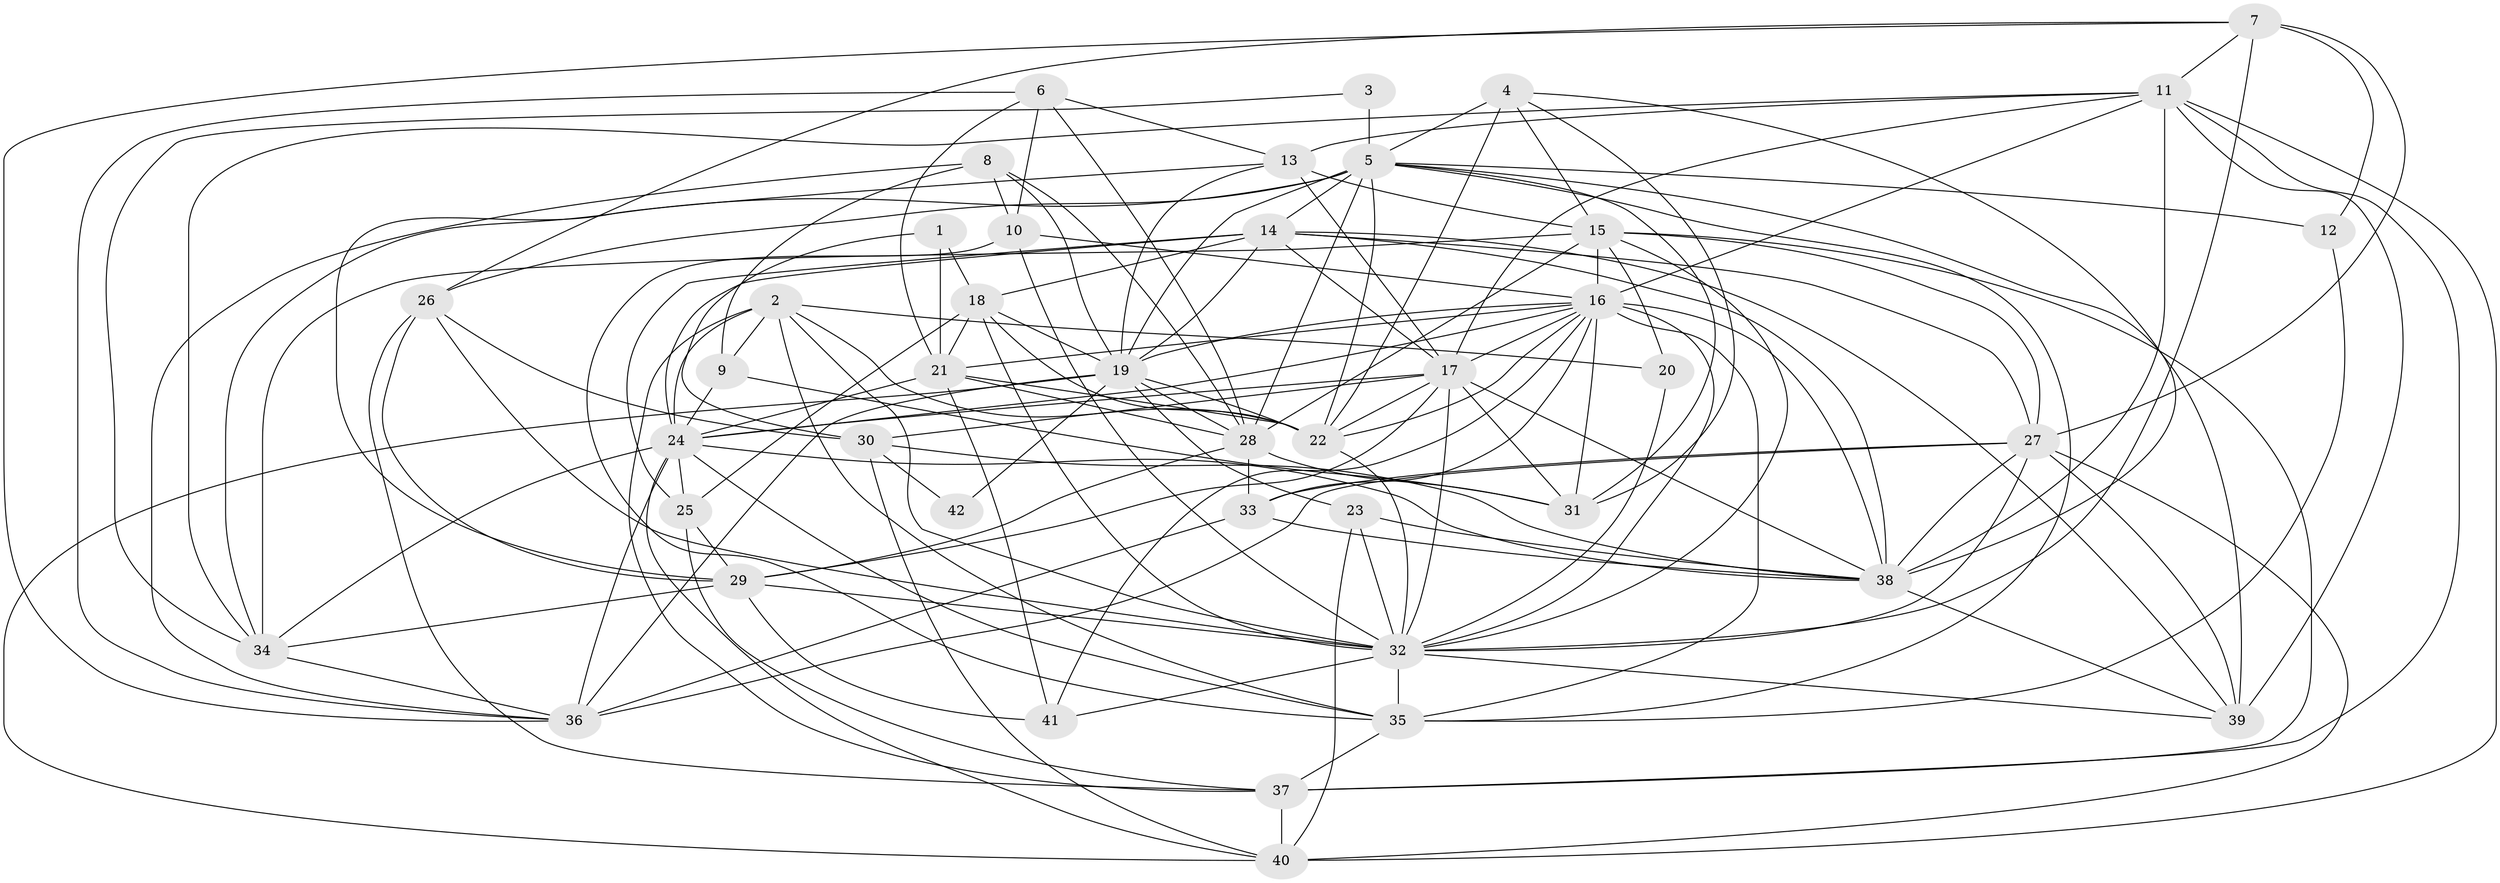 // original degree distribution, {6: 0.06521739130434782, 5: 0.18115942028985507, 3: 0.2318840579710145, 7: 0.050724637681159424, 2: 0.18115942028985507, 4: 0.2608695652173913, 9: 0.014492753623188406, 8: 0.014492753623188406}
// Generated by graph-tools (version 1.1) at 2025/37/03/04/25 23:37:14]
// undirected, 42 vertices, 150 edges
graph export_dot {
  node [color=gray90,style=filled];
  1;
  2;
  3;
  4;
  5;
  6;
  7;
  8;
  9;
  10;
  11;
  12;
  13;
  14;
  15;
  16;
  17;
  18;
  19;
  20;
  21;
  22;
  23;
  24;
  25;
  26;
  27;
  28;
  29;
  30;
  31;
  32;
  33;
  34;
  35;
  36;
  37;
  38;
  39;
  40;
  41;
  42;
  1 -- 18 [weight=1.0];
  1 -- 21 [weight=1.0];
  1 -- 30 [weight=1.0];
  2 -- 9 [weight=1.0];
  2 -- 20 [weight=1.0];
  2 -- 22 [weight=1.0];
  2 -- 24 [weight=1.0];
  2 -- 32 [weight=1.0];
  2 -- 35 [weight=1.0];
  2 -- 37 [weight=1.0];
  3 -- 5 [weight=2.0];
  3 -- 34 [weight=1.0];
  4 -- 5 [weight=1.0];
  4 -- 15 [weight=2.0];
  4 -- 22 [weight=1.0];
  4 -- 31 [weight=1.0];
  4 -- 38 [weight=1.0];
  5 -- 12 [weight=2.0];
  5 -- 14 [weight=1.0];
  5 -- 19 [weight=1.0];
  5 -- 22 [weight=1.0];
  5 -- 26 [weight=3.0];
  5 -- 28 [weight=1.0];
  5 -- 31 [weight=1.0];
  5 -- 34 [weight=2.0];
  5 -- 35 [weight=2.0];
  5 -- 39 [weight=2.0];
  6 -- 10 [weight=1.0];
  6 -- 13 [weight=1.0];
  6 -- 21 [weight=1.0];
  6 -- 28 [weight=1.0];
  6 -- 36 [weight=1.0];
  7 -- 11 [weight=1.0];
  7 -- 12 [weight=1.0];
  7 -- 26 [weight=1.0];
  7 -- 27 [weight=1.0];
  7 -- 32 [weight=1.0];
  7 -- 36 [weight=1.0];
  8 -- 9 [weight=1.0];
  8 -- 10 [weight=1.0];
  8 -- 19 [weight=1.0];
  8 -- 28 [weight=1.0];
  8 -- 36 [weight=1.0];
  9 -- 24 [weight=1.0];
  9 -- 31 [weight=1.0];
  10 -- 16 [weight=1.0];
  10 -- 32 [weight=1.0];
  10 -- 35 [weight=1.0];
  11 -- 13 [weight=1.0];
  11 -- 16 [weight=1.0];
  11 -- 17 [weight=1.0];
  11 -- 34 [weight=1.0];
  11 -- 37 [weight=1.0];
  11 -- 38 [weight=2.0];
  11 -- 39 [weight=1.0];
  11 -- 40 [weight=1.0];
  12 -- 35 [weight=1.0];
  13 -- 15 [weight=1.0];
  13 -- 17 [weight=1.0];
  13 -- 19 [weight=1.0];
  13 -- 29 [weight=1.0];
  14 -- 17 [weight=1.0];
  14 -- 18 [weight=1.0];
  14 -- 19 [weight=1.0];
  14 -- 24 [weight=1.0];
  14 -- 25 [weight=1.0];
  14 -- 27 [weight=1.0];
  14 -- 38 [weight=1.0];
  14 -- 39 [weight=1.0];
  15 -- 16 [weight=1.0];
  15 -- 20 [weight=1.0];
  15 -- 27 [weight=1.0];
  15 -- 28 [weight=1.0];
  15 -- 32 [weight=1.0];
  15 -- 34 [weight=1.0];
  15 -- 37 [weight=2.0];
  16 -- 17 [weight=1.0];
  16 -- 19 [weight=1.0];
  16 -- 21 [weight=2.0];
  16 -- 22 [weight=1.0];
  16 -- 24 [weight=1.0];
  16 -- 31 [weight=1.0];
  16 -- 32 [weight=1.0];
  16 -- 33 [weight=1.0];
  16 -- 35 [weight=1.0];
  16 -- 38 [weight=1.0];
  16 -- 41 [weight=1.0];
  17 -- 22 [weight=1.0];
  17 -- 24 [weight=1.0];
  17 -- 29 [weight=1.0];
  17 -- 30 [weight=1.0];
  17 -- 31 [weight=1.0];
  17 -- 32 [weight=1.0];
  17 -- 38 [weight=2.0];
  18 -- 19 [weight=1.0];
  18 -- 21 [weight=1.0];
  18 -- 22 [weight=1.0];
  18 -- 25 [weight=1.0];
  18 -- 32 [weight=1.0];
  19 -- 22 [weight=1.0];
  19 -- 23 [weight=1.0];
  19 -- 28 [weight=2.0];
  19 -- 36 [weight=1.0];
  19 -- 40 [weight=1.0];
  19 -- 42 [weight=2.0];
  20 -- 32 [weight=1.0];
  21 -- 22 [weight=1.0];
  21 -- 24 [weight=1.0];
  21 -- 28 [weight=2.0];
  21 -- 41 [weight=1.0];
  22 -- 32 [weight=2.0];
  23 -- 32 [weight=2.0];
  23 -- 38 [weight=1.0];
  23 -- 40 [weight=1.0];
  24 -- 25 [weight=1.0];
  24 -- 34 [weight=1.0];
  24 -- 35 [weight=1.0];
  24 -- 36 [weight=3.0];
  24 -- 38 [weight=1.0];
  24 -- 40 [weight=1.0];
  25 -- 29 [weight=1.0];
  25 -- 37 [weight=1.0];
  26 -- 29 [weight=1.0];
  26 -- 30 [weight=1.0];
  26 -- 32 [weight=1.0];
  26 -- 37 [weight=1.0];
  27 -- 32 [weight=1.0];
  27 -- 33 [weight=1.0];
  27 -- 36 [weight=1.0];
  27 -- 38 [weight=1.0];
  27 -- 39 [weight=1.0];
  27 -- 40 [weight=1.0];
  28 -- 29 [weight=1.0];
  28 -- 31 [weight=1.0];
  28 -- 33 [weight=1.0];
  29 -- 32 [weight=1.0];
  29 -- 34 [weight=2.0];
  29 -- 41 [weight=1.0];
  30 -- 38 [weight=1.0];
  30 -- 40 [weight=1.0];
  30 -- 42 [weight=1.0];
  32 -- 35 [weight=1.0];
  32 -- 39 [weight=1.0];
  32 -- 41 [weight=2.0];
  33 -- 36 [weight=2.0];
  33 -- 38 [weight=1.0];
  34 -- 36 [weight=1.0];
  35 -- 37 [weight=1.0];
  37 -- 40 [weight=1.0];
  38 -- 39 [weight=1.0];
}
